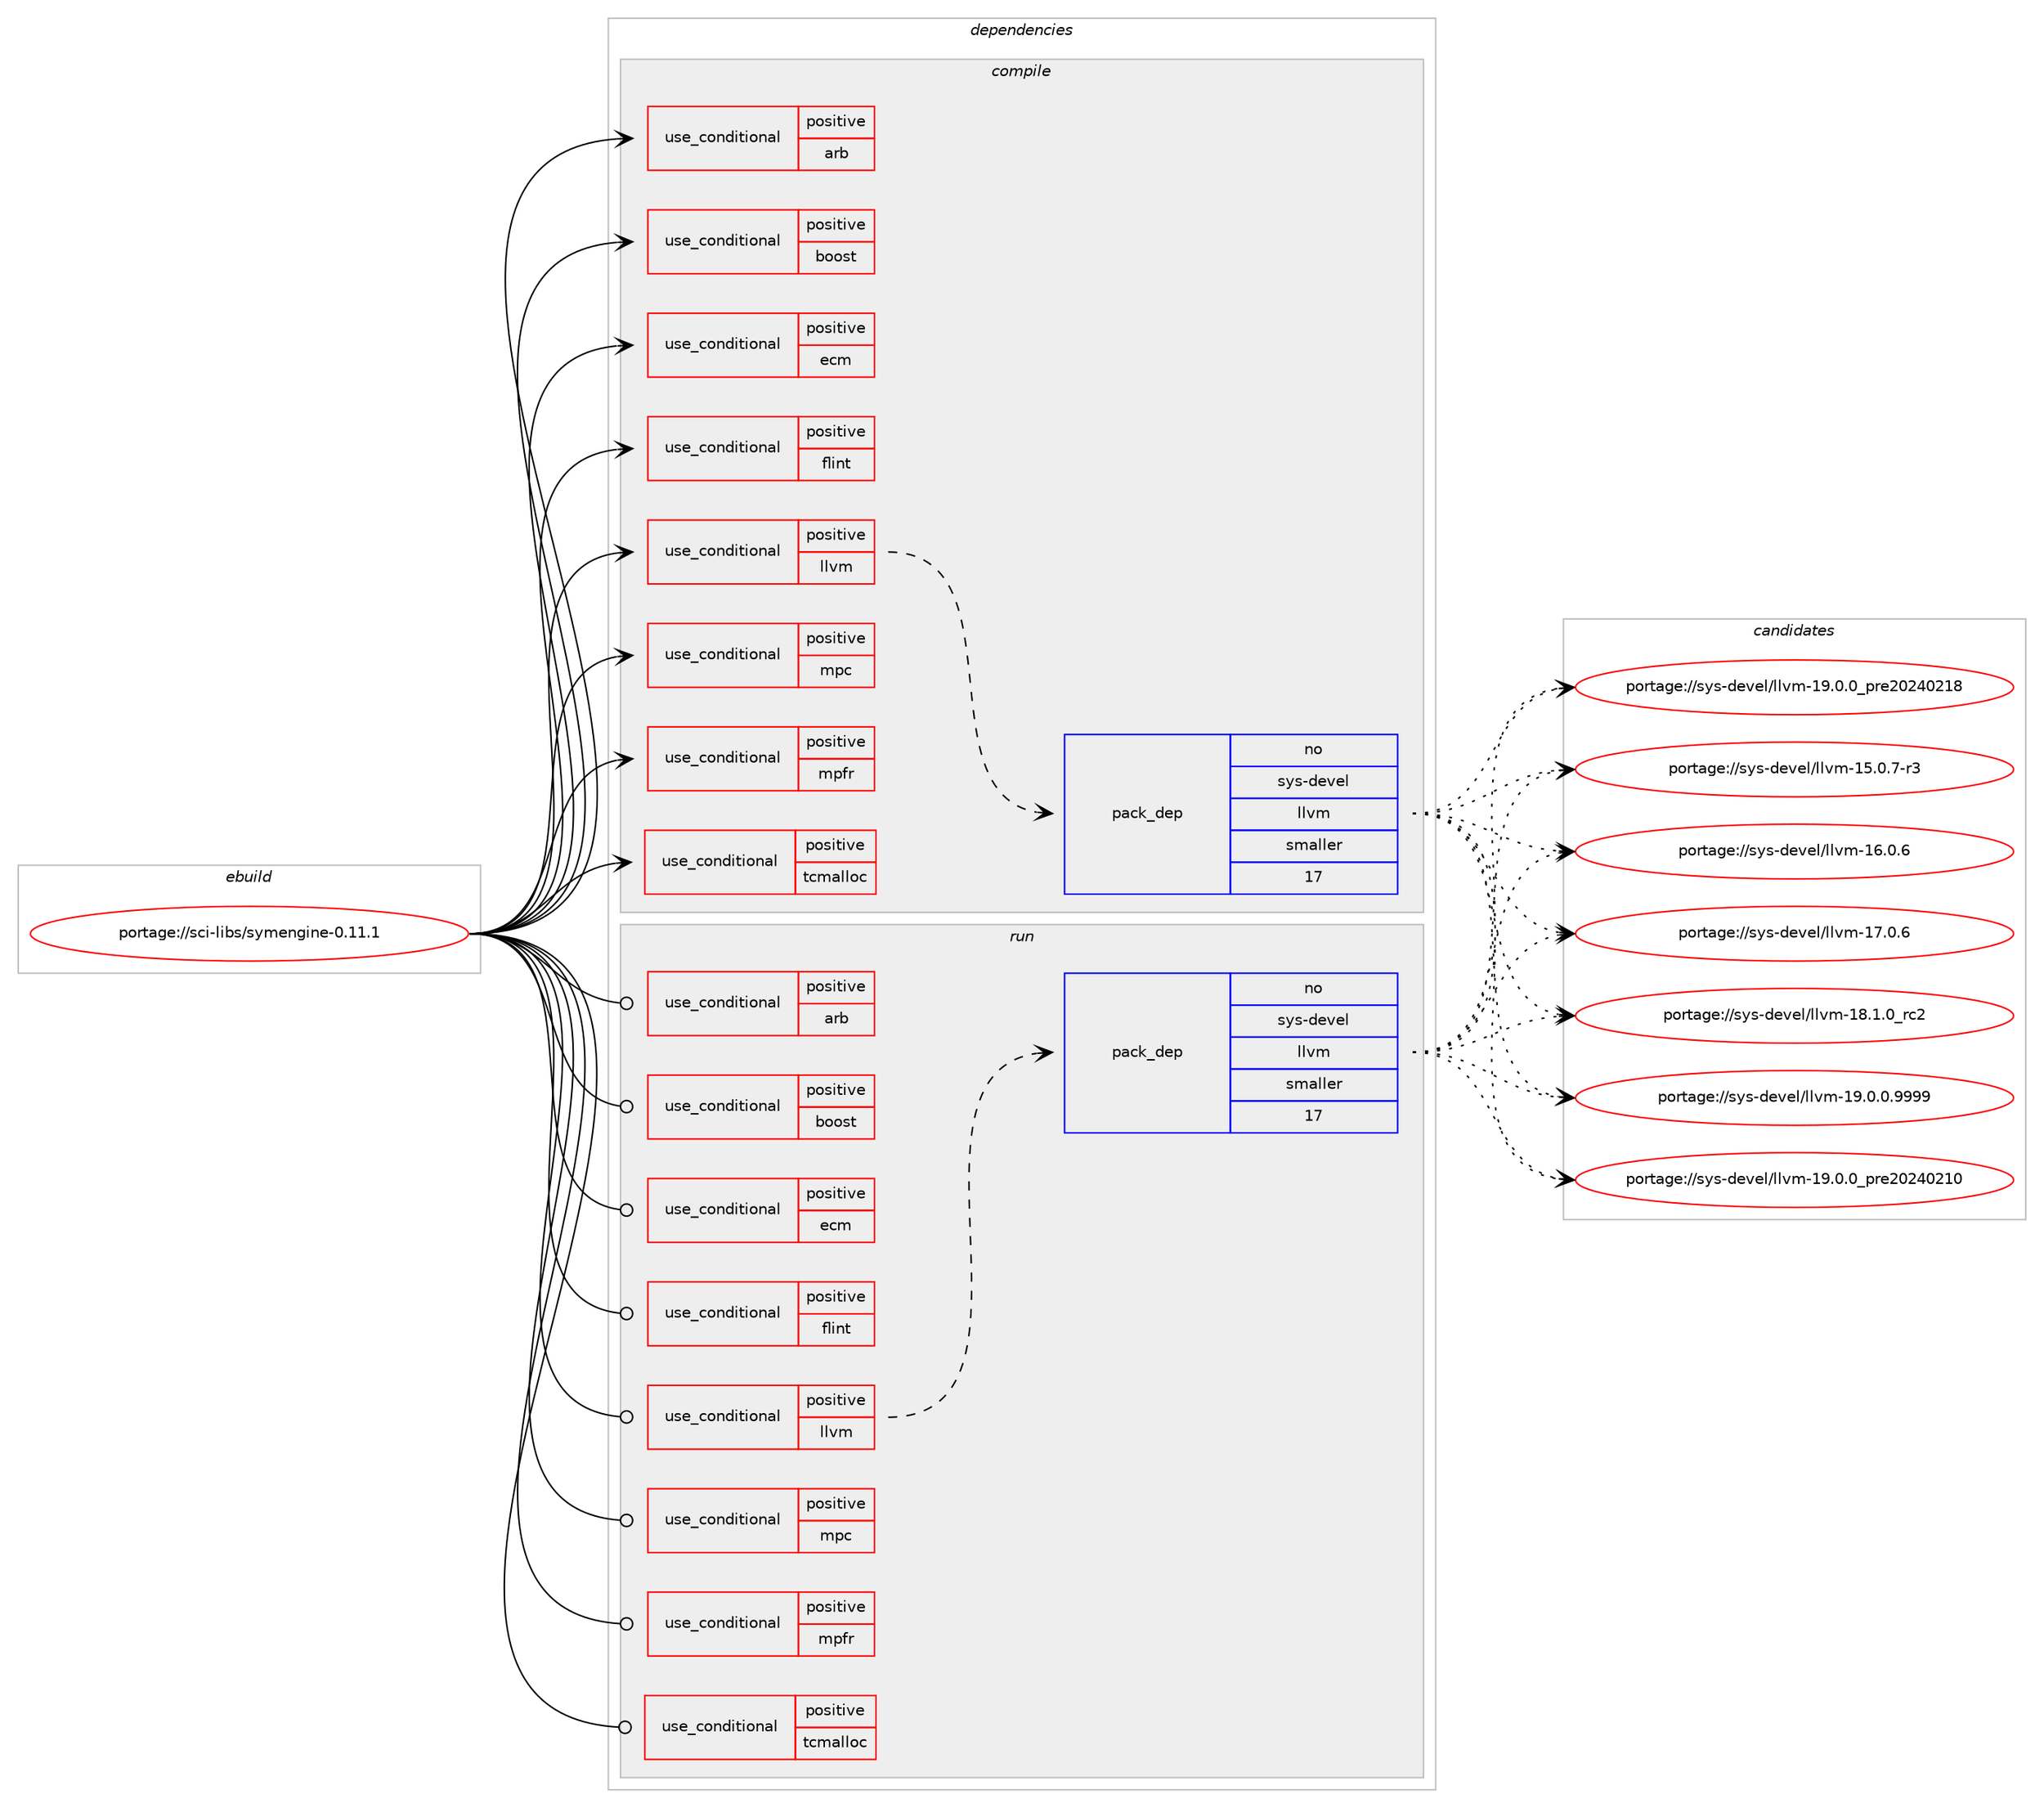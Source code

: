 digraph prolog {

# *************
# Graph options
# *************

newrank=true;
concentrate=true;
compound=true;
graph [rankdir=LR,fontname=Helvetica,fontsize=10,ranksep=1.5];#, ranksep=2.5, nodesep=0.2];
edge  [arrowhead=vee];
node  [fontname=Helvetica,fontsize=10];

# **********
# The ebuild
# **********

subgraph cluster_leftcol {
color=gray;
rank=same;
label=<<i>ebuild</i>>;
id [label="portage://sci-libs/symengine-0.11.1", color=red, width=4, href="../sci-libs/symengine-0.11.1.svg"];
}

# ****************
# The dependencies
# ****************

subgraph cluster_midcol {
color=gray;
label=<<i>dependencies</i>>;
subgraph cluster_compile {
fillcolor="#eeeeee";
style=filled;
label=<<i>compile</i>>;
subgraph cond10991 {
dependency16135 [label=<<TABLE BORDER="0" CELLBORDER="1" CELLSPACING="0" CELLPADDING="4"><TR><TD ROWSPAN="3" CELLPADDING="10">use_conditional</TD></TR><TR><TD>positive</TD></TR><TR><TD>arb</TD></TR></TABLE>>, shape=none, color=red];
# *** BEGIN UNKNOWN DEPENDENCY TYPE (TODO) ***
# dependency16135 -> package_dependency(portage://sci-libs/symengine-0.11.1,install,no,sci-mathematics,arb,none,[,,],any_same_slot,[])
# *** END UNKNOWN DEPENDENCY TYPE (TODO) ***

}
id:e -> dependency16135:w [weight=20,style="solid",arrowhead="vee"];
subgraph cond10992 {
dependency16136 [label=<<TABLE BORDER="0" CELLBORDER="1" CELLSPACING="0" CELLPADDING="4"><TR><TD ROWSPAN="3" CELLPADDING="10">use_conditional</TD></TR><TR><TD>positive</TD></TR><TR><TD>boost</TD></TR></TABLE>>, shape=none, color=red];
# *** BEGIN UNKNOWN DEPENDENCY TYPE (TODO) ***
# dependency16136 -> package_dependency(portage://sci-libs/symengine-0.11.1,install,no,dev-libs,boost,none,[,,],any_same_slot,[])
# *** END UNKNOWN DEPENDENCY TYPE (TODO) ***

}
id:e -> dependency16136:w [weight=20,style="solid",arrowhead="vee"];
subgraph cond10993 {
dependency16137 [label=<<TABLE BORDER="0" CELLBORDER="1" CELLSPACING="0" CELLPADDING="4"><TR><TD ROWSPAN="3" CELLPADDING="10">use_conditional</TD></TR><TR><TD>positive</TD></TR><TR><TD>ecm</TD></TR></TABLE>>, shape=none, color=red];
# *** BEGIN UNKNOWN DEPENDENCY TYPE (TODO) ***
# dependency16137 -> package_dependency(portage://sci-libs/symengine-0.11.1,install,no,sci-mathematics,gmp-ecm,none,[,,],[],[])
# *** END UNKNOWN DEPENDENCY TYPE (TODO) ***

}
id:e -> dependency16137:w [weight=20,style="solid",arrowhead="vee"];
subgraph cond10994 {
dependency16138 [label=<<TABLE BORDER="0" CELLBORDER="1" CELLSPACING="0" CELLPADDING="4"><TR><TD ROWSPAN="3" CELLPADDING="10">use_conditional</TD></TR><TR><TD>positive</TD></TR><TR><TD>flint</TD></TR></TABLE>>, shape=none, color=red];
# *** BEGIN UNKNOWN DEPENDENCY TYPE (TODO) ***
# dependency16138 -> package_dependency(portage://sci-libs/symengine-0.11.1,install,no,sci-mathematics,flint,none,[,,],any_same_slot,[])
# *** END UNKNOWN DEPENDENCY TYPE (TODO) ***

}
id:e -> dependency16138:w [weight=20,style="solid",arrowhead="vee"];
subgraph cond10995 {
dependency16139 [label=<<TABLE BORDER="0" CELLBORDER="1" CELLSPACING="0" CELLPADDING="4"><TR><TD ROWSPAN="3" CELLPADDING="10">use_conditional</TD></TR><TR><TD>positive</TD></TR><TR><TD>llvm</TD></TR></TABLE>>, shape=none, color=red];
subgraph pack4983 {
dependency16140 [label=<<TABLE BORDER="0" CELLBORDER="1" CELLSPACING="0" CELLPADDING="4" WIDTH="220"><TR><TD ROWSPAN="6" CELLPADDING="30">pack_dep</TD></TR><TR><TD WIDTH="110">no</TD></TR><TR><TD>sys-devel</TD></TR><TR><TD>llvm</TD></TR><TR><TD>smaller</TD></TR><TR><TD>17</TD></TR></TABLE>>, shape=none, color=blue];
}
dependency16139:e -> dependency16140:w [weight=20,style="dashed",arrowhead="vee"];
}
id:e -> dependency16139:w [weight=20,style="solid",arrowhead="vee"];
subgraph cond10996 {
dependency16141 [label=<<TABLE BORDER="0" CELLBORDER="1" CELLSPACING="0" CELLPADDING="4"><TR><TD ROWSPAN="3" CELLPADDING="10">use_conditional</TD></TR><TR><TD>positive</TD></TR><TR><TD>mpc</TD></TR></TABLE>>, shape=none, color=red];
# *** BEGIN UNKNOWN DEPENDENCY TYPE (TODO) ***
# dependency16141 -> package_dependency(portage://sci-libs/symengine-0.11.1,install,no,dev-libs,mpc,none,[,,],any_same_slot,[])
# *** END UNKNOWN DEPENDENCY TYPE (TODO) ***

}
id:e -> dependency16141:w [weight=20,style="solid",arrowhead="vee"];
subgraph cond10997 {
dependency16142 [label=<<TABLE BORDER="0" CELLBORDER="1" CELLSPACING="0" CELLPADDING="4"><TR><TD ROWSPAN="3" CELLPADDING="10">use_conditional</TD></TR><TR><TD>positive</TD></TR><TR><TD>mpfr</TD></TR></TABLE>>, shape=none, color=red];
# *** BEGIN UNKNOWN DEPENDENCY TYPE (TODO) ***
# dependency16142 -> package_dependency(portage://sci-libs/symengine-0.11.1,install,no,dev-libs,mpfr,none,[,,],any_same_slot,[])
# *** END UNKNOWN DEPENDENCY TYPE (TODO) ***

}
id:e -> dependency16142:w [weight=20,style="solid",arrowhead="vee"];
subgraph cond10998 {
dependency16143 [label=<<TABLE BORDER="0" CELLBORDER="1" CELLSPACING="0" CELLPADDING="4"><TR><TD ROWSPAN="3" CELLPADDING="10">use_conditional</TD></TR><TR><TD>positive</TD></TR><TR><TD>tcmalloc</TD></TR></TABLE>>, shape=none, color=red];
# *** BEGIN UNKNOWN DEPENDENCY TYPE (TODO) ***
# dependency16143 -> package_dependency(portage://sci-libs/symengine-0.11.1,install,no,dev-util,google-perftools,none,[,,],[],[])
# *** END UNKNOWN DEPENDENCY TYPE (TODO) ***

}
id:e -> dependency16143:w [weight=20,style="solid",arrowhead="vee"];
# *** BEGIN UNKNOWN DEPENDENCY TYPE (TODO) ***
# id -> package_dependency(portage://sci-libs/symengine-0.11.1,install,no,dev-libs,cereal,none,[,,],[],[])
# *** END UNKNOWN DEPENDENCY TYPE (TODO) ***

# *** BEGIN UNKNOWN DEPENDENCY TYPE (TODO) ***
# id -> package_dependency(portage://sci-libs/symengine-0.11.1,install,no,dev-libs,gmp,none,[,,],any_same_slot,[])
# *** END UNKNOWN DEPENDENCY TYPE (TODO) ***

# *** BEGIN UNKNOWN DEPENDENCY TYPE (TODO) ***
# id -> package_dependency(portage://sci-libs/symengine-0.11.1,install,no,sys-libs,binutils-libs,none,[,,],any_same_slot,[])
# *** END UNKNOWN DEPENDENCY TYPE (TODO) ***

# *** BEGIN UNKNOWN DEPENDENCY TYPE (TODO) ***
# id -> package_dependency(portage://sci-libs/symengine-0.11.1,install,strong,sys-devel,llvm,none,[,,],[slot(0)],[])
# *** END UNKNOWN DEPENDENCY TYPE (TODO) ***

}
subgraph cluster_compileandrun {
fillcolor="#eeeeee";
style=filled;
label=<<i>compile and run</i>>;
}
subgraph cluster_run {
fillcolor="#eeeeee";
style=filled;
label=<<i>run</i>>;
subgraph cond10999 {
dependency16144 [label=<<TABLE BORDER="0" CELLBORDER="1" CELLSPACING="0" CELLPADDING="4"><TR><TD ROWSPAN="3" CELLPADDING="10">use_conditional</TD></TR><TR><TD>positive</TD></TR><TR><TD>arb</TD></TR></TABLE>>, shape=none, color=red];
# *** BEGIN UNKNOWN DEPENDENCY TYPE (TODO) ***
# dependency16144 -> package_dependency(portage://sci-libs/symengine-0.11.1,run,no,sci-mathematics,arb,none,[,,],any_same_slot,[])
# *** END UNKNOWN DEPENDENCY TYPE (TODO) ***

}
id:e -> dependency16144:w [weight=20,style="solid",arrowhead="odot"];
subgraph cond11000 {
dependency16145 [label=<<TABLE BORDER="0" CELLBORDER="1" CELLSPACING="0" CELLPADDING="4"><TR><TD ROWSPAN="3" CELLPADDING="10">use_conditional</TD></TR><TR><TD>positive</TD></TR><TR><TD>boost</TD></TR></TABLE>>, shape=none, color=red];
# *** BEGIN UNKNOWN DEPENDENCY TYPE (TODO) ***
# dependency16145 -> package_dependency(portage://sci-libs/symengine-0.11.1,run,no,dev-libs,boost,none,[,,],any_same_slot,[])
# *** END UNKNOWN DEPENDENCY TYPE (TODO) ***

}
id:e -> dependency16145:w [weight=20,style="solid",arrowhead="odot"];
subgraph cond11001 {
dependency16146 [label=<<TABLE BORDER="0" CELLBORDER="1" CELLSPACING="0" CELLPADDING="4"><TR><TD ROWSPAN="3" CELLPADDING="10">use_conditional</TD></TR><TR><TD>positive</TD></TR><TR><TD>ecm</TD></TR></TABLE>>, shape=none, color=red];
# *** BEGIN UNKNOWN DEPENDENCY TYPE (TODO) ***
# dependency16146 -> package_dependency(portage://sci-libs/symengine-0.11.1,run,no,sci-mathematics,gmp-ecm,none,[,,],[],[])
# *** END UNKNOWN DEPENDENCY TYPE (TODO) ***

}
id:e -> dependency16146:w [weight=20,style="solid",arrowhead="odot"];
subgraph cond11002 {
dependency16147 [label=<<TABLE BORDER="0" CELLBORDER="1" CELLSPACING="0" CELLPADDING="4"><TR><TD ROWSPAN="3" CELLPADDING="10">use_conditional</TD></TR><TR><TD>positive</TD></TR><TR><TD>flint</TD></TR></TABLE>>, shape=none, color=red];
# *** BEGIN UNKNOWN DEPENDENCY TYPE (TODO) ***
# dependency16147 -> package_dependency(portage://sci-libs/symengine-0.11.1,run,no,sci-mathematics,flint,none,[,,],any_same_slot,[])
# *** END UNKNOWN DEPENDENCY TYPE (TODO) ***

}
id:e -> dependency16147:w [weight=20,style="solid",arrowhead="odot"];
subgraph cond11003 {
dependency16148 [label=<<TABLE BORDER="0" CELLBORDER="1" CELLSPACING="0" CELLPADDING="4"><TR><TD ROWSPAN="3" CELLPADDING="10">use_conditional</TD></TR><TR><TD>positive</TD></TR><TR><TD>llvm</TD></TR></TABLE>>, shape=none, color=red];
subgraph pack4984 {
dependency16149 [label=<<TABLE BORDER="0" CELLBORDER="1" CELLSPACING="0" CELLPADDING="4" WIDTH="220"><TR><TD ROWSPAN="6" CELLPADDING="30">pack_dep</TD></TR><TR><TD WIDTH="110">no</TD></TR><TR><TD>sys-devel</TD></TR><TR><TD>llvm</TD></TR><TR><TD>smaller</TD></TR><TR><TD>17</TD></TR></TABLE>>, shape=none, color=blue];
}
dependency16148:e -> dependency16149:w [weight=20,style="dashed",arrowhead="vee"];
}
id:e -> dependency16148:w [weight=20,style="solid",arrowhead="odot"];
subgraph cond11004 {
dependency16150 [label=<<TABLE BORDER="0" CELLBORDER="1" CELLSPACING="0" CELLPADDING="4"><TR><TD ROWSPAN="3" CELLPADDING="10">use_conditional</TD></TR><TR><TD>positive</TD></TR><TR><TD>mpc</TD></TR></TABLE>>, shape=none, color=red];
# *** BEGIN UNKNOWN DEPENDENCY TYPE (TODO) ***
# dependency16150 -> package_dependency(portage://sci-libs/symengine-0.11.1,run,no,dev-libs,mpc,none,[,,],any_same_slot,[])
# *** END UNKNOWN DEPENDENCY TYPE (TODO) ***

}
id:e -> dependency16150:w [weight=20,style="solid",arrowhead="odot"];
subgraph cond11005 {
dependency16151 [label=<<TABLE BORDER="0" CELLBORDER="1" CELLSPACING="0" CELLPADDING="4"><TR><TD ROWSPAN="3" CELLPADDING="10">use_conditional</TD></TR><TR><TD>positive</TD></TR><TR><TD>mpfr</TD></TR></TABLE>>, shape=none, color=red];
# *** BEGIN UNKNOWN DEPENDENCY TYPE (TODO) ***
# dependency16151 -> package_dependency(portage://sci-libs/symengine-0.11.1,run,no,dev-libs,mpfr,none,[,,],any_same_slot,[])
# *** END UNKNOWN DEPENDENCY TYPE (TODO) ***

}
id:e -> dependency16151:w [weight=20,style="solid",arrowhead="odot"];
subgraph cond11006 {
dependency16152 [label=<<TABLE BORDER="0" CELLBORDER="1" CELLSPACING="0" CELLPADDING="4"><TR><TD ROWSPAN="3" CELLPADDING="10">use_conditional</TD></TR><TR><TD>positive</TD></TR><TR><TD>tcmalloc</TD></TR></TABLE>>, shape=none, color=red];
# *** BEGIN UNKNOWN DEPENDENCY TYPE (TODO) ***
# dependency16152 -> package_dependency(portage://sci-libs/symengine-0.11.1,run,no,dev-util,google-perftools,none,[,,],[],[])
# *** END UNKNOWN DEPENDENCY TYPE (TODO) ***

}
id:e -> dependency16152:w [weight=20,style="solid",arrowhead="odot"];
# *** BEGIN UNKNOWN DEPENDENCY TYPE (TODO) ***
# id -> package_dependency(portage://sci-libs/symengine-0.11.1,run,no,dev-libs,gmp,none,[,,],any_same_slot,[])
# *** END UNKNOWN DEPENDENCY TYPE (TODO) ***

# *** BEGIN UNKNOWN DEPENDENCY TYPE (TODO) ***
# id -> package_dependency(portage://sci-libs/symengine-0.11.1,run,no,sys-libs,binutils-libs,none,[,,],any_same_slot,[])
# *** END UNKNOWN DEPENDENCY TYPE (TODO) ***

}
}

# **************
# The candidates
# **************

subgraph cluster_choices {
rank=same;
color=gray;
label=<<i>candidates</i>>;

subgraph choice4983 {
color=black;
nodesep=1;
choice1151211154510010111810110847108108118109454953464846554511451 [label="portage://sys-devel/llvm-15.0.7-r3", color=red, width=4,href="../sys-devel/llvm-15.0.7-r3.svg"];
choice115121115451001011181011084710810811810945495446484654 [label="portage://sys-devel/llvm-16.0.6", color=red, width=4,href="../sys-devel/llvm-16.0.6.svg"];
choice115121115451001011181011084710810811810945495546484654 [label="portage://sys-devel/llvm-17.0.6", color=red, width=4,href="../sys-devel/llvm-17.0.6.svg"];
choice115121115451001011181011084710810811810945495646494648951149950 [label="portage://sys-devel/llvm-18.1.0_rc2", color=red, width=4,href="../sys-devel/llvm-18.1.0_rc2.svg"];
choice1151211154510010111810110847108108118109454957464846484657575757 [label="portage://sys-devel/llvm-19.0.0.9999", color=red, width=4,href="../sys-devel/llvm-19.0.0.9999.svg"];
choice115121115451001011181011084710810811810945495746484648951121141015048505248504948 [label="portage://sys-devel/llvm-19.0.0_pre20240210", color=red, width=4,href="../sys-devel/llvm-19.0.0_pre20240210.svg"];
choice115121115451001011181011084710810811810945495746484648951121141015048505248504956 [label="portage://sys-devel/llvm-19.0.0_pre20240218", color=red, width=4,href="../sys-devel/llvm-19.0.0_pre20240218.svg"];
dependency16140:e -> choice1151211154510010111810110847108108118109454953464846554511451:w [style=dotted,weight="100"];
dependency16140:e -> choice115121115451001011181011084710810811810945495446484654:w [style=dotted,weight="100"];
dependency16140:e -> choice115121115451001011181011084710810811810945495546484654:w [style=dotted,weight="100"];
dependency16140:e -> choice115121115451001011181011084710810811810945495646494648951149950:w [style=dotted,weight="100"];
dependency16140:e -> choice1151211154510010111810110847108108118109454957464846484657575757:w [style=dotted,weight="100"];
dependency16140:e -> choice115121115451001011181011084710810811810945495746484648951121141015048505248504948:w [style=dotted,weight="100"];
dependency16140:e -> choice115121115451001011181011084710810811810945495746484648951121141015048505248504956:w [style=dotted,weight="100"];
}
subgraph choice4984 {
color=black;
nodesep=1;
choice1151211154510010111810110847108108118109454953464846554511451 [label="portage://sys-devel/llvm-15.0.7-r3", color=red, width=4,href="../sys-devel/llvm-15.0.7-r3.svg"];
choice115121115451001011181011084710810811810945495446484654 [label="portage://sys-devel/llvm-16.0.6", color=red, width=4,href="../sys-devel/llvm-16.0.6.svg"];
choice115121115451001011181011084710810811810945495546484654 [label="portage://sys-devel/llvm-17.0.6", color=red, width=4,href="../sys-devel/llvm-17.0.6.svg"];
choice115121115451001011181011084710810811810945495646494648951149950 [label="portage://sys-devel/llvm-18.1.0_rc2", color=red, width=4,href="../sys-devel/llvm-18.1.0_rc2.svg"];
choice1151211154510010111810110847108108118109454957464846484657575757 [label="portage://sys-devel/llvm-19.0.0.9999", color=red, width=4,href="../sys-devel/llvm-19.0.0.9999.svg"];
choice115121115451001011181011084710810811810945495746484648951121141015048505248504948 [label="portage://sys-devel/llvm-19.0.0_pre20240210", color=red, width=4,href="../sys-devel/llvm-19.0.0_pre20240210.svg"];
choice115121115451001011181011084710810811810945495746484648951121141015048505248504956 [label="portage://sys-devel/llvm-19.0.0_pre20240218", color=red, width=4,href="../sys-devel/llvm-19.0.0_pre20240218.svg"];
dependency16149:e -> choice1151211154510010111810110847108108118109454953464846554511451:w [style=dotted,weight="100"];
dependency16149:e -> choice115121115451001011181011084710810811810945495446484654:w [style=dotted,weight="100"];
dependency16149:e -> choice115121115451001011181011084710810811810945495546484654:w [style=dotted,weight="100"];
dependency16149:e -> choice115121115451001011181011084710810811810945495646494648951149950:w [style=dotted,weight="100"];
dependency16149:e -> choice1151211154510010111810110847108108118109454957464846484657575757:w [style=dotted,weight="100"];
dependency16149:e -> choice115121115451001011181011084710810811810945495746484648951121141015048505248504948:w [style=dotted,weight="100"];
dependency16149:e -> choice115121115451001011181011084710810811810945495746484648951121141015048505248504956:w [style=dotted,weight="100"];
}
}

}
